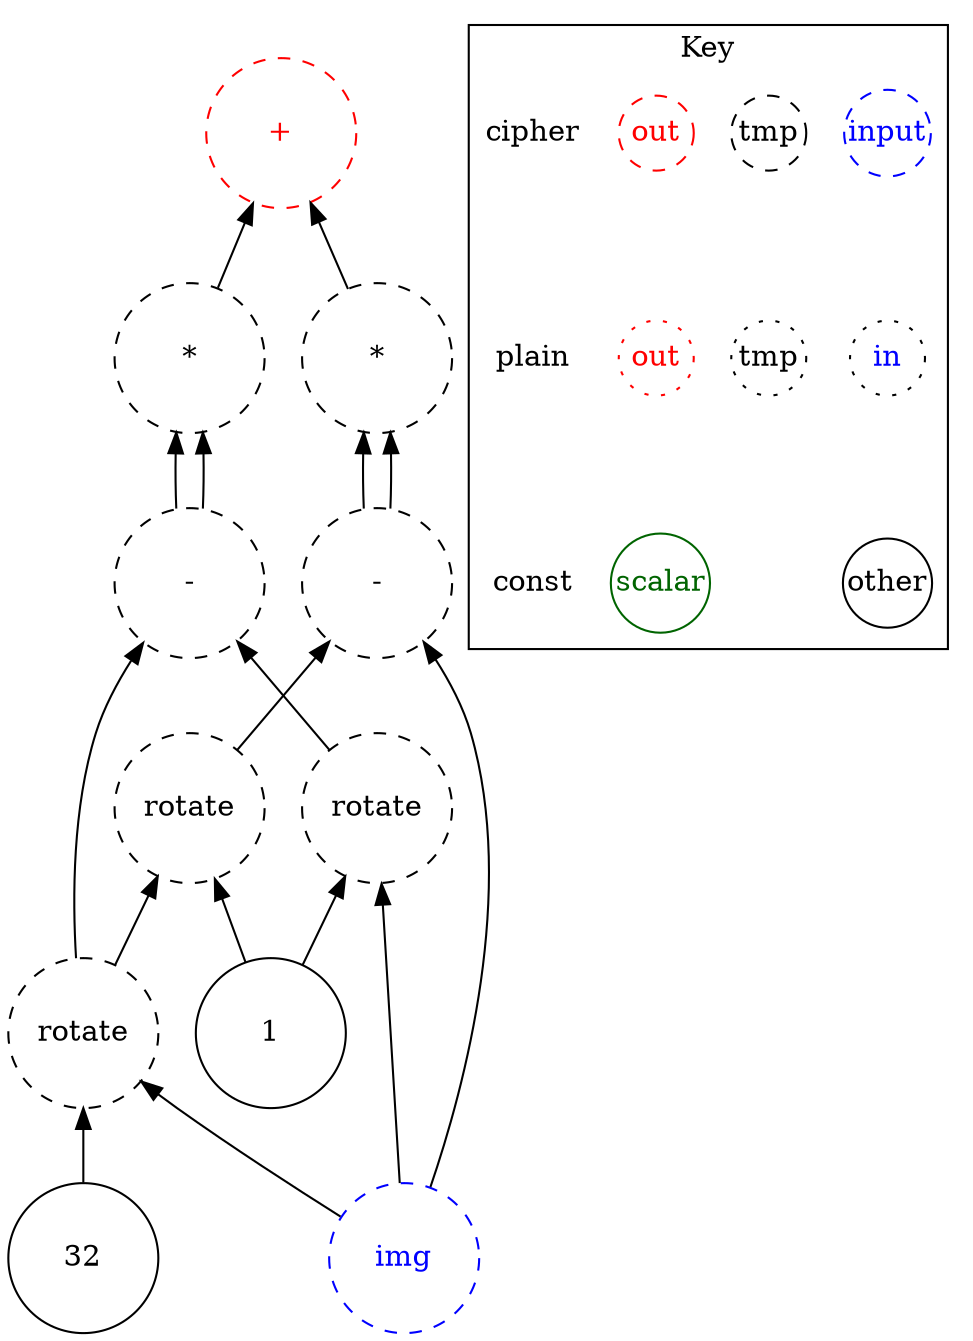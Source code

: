 digraph "roberts_cross" {
node [shape=circle width=1 margin=0]
edge [dir=back]
32 [label="32" style=solid]
ciphertext0 [label="img" style=dashed color=blue fontcolor=blue]
ciphertext1 [label="rotate" style=dashed]
ciphertext1 -> ciphertext0
ciphertext1 -> 32
1 [label="1" style=solid]
ciphertext4 [label="rotate" style=dashed]
ciphertext4 -> ciphertext0
ciphertext4 -> 1
ciphertext5 [label="-" style=dashed]
ciphertext5 -> ciphertext4
ciphertext5 -> ciphertext1
ciphertext7 [label="*" style=dashed]
ciphertext7 -> ciphertext5
ciphertext7 -> ciphertext5
1 [label="1" style=solid]
ciphertext2 [label="rotate" style=dashed]
ciphertext2 -> ciphertext1
ciphertext2 -> 1
ciphertext3 [label="-" style=dashed]
ciphertext3 -> ciphertext0
ciphertext3 -> ciphertext2
ciphertext6 [label="*" style=dashed]
ciphertext6 -> ciphertext3
ciphertext6 -> ciphertext3
ciphertext8 [label="+" style=dashed color=red fontcolor=red]
ciphertext8 -> ciphertext6
ciphertext8 -> ciphertext7
subgraph cluster_key {
    graph[label="Key"]
    node [width=0.5]
    edge [dir=forward style=invis]
    in_cipher [label=input color=blue fontcolor=blue style=dashed]
    tmp_cipher [label=tmp color=black fontcolor=black style=dashed]
    out_cipher [label=out color=red fontcolor=red style=dashed]
    cipher [shape=plain]

    in_plain [label=in icolor=blue fontcolor=blue style=dotted]
    tmp_plain [label=tmp color=black fontcolor=black style=dotted]
    out_plain [label=out color=red fontcolor=red style=dotted]
    plain [shape=plain]
    
    other [color=black fontcolor=black style=solid]
    scalar [color=darkgreen fontcolor=darkgreen style=solid]
    const[shape=plain]
    
    cipher -> plain
    plain -> const
    out_cipher -> out_plain
    in_cipher -> in_plain
    tmp_cipher -> tmp_plain
    in_plain -> other
    out_plain -> scalar
}
}
